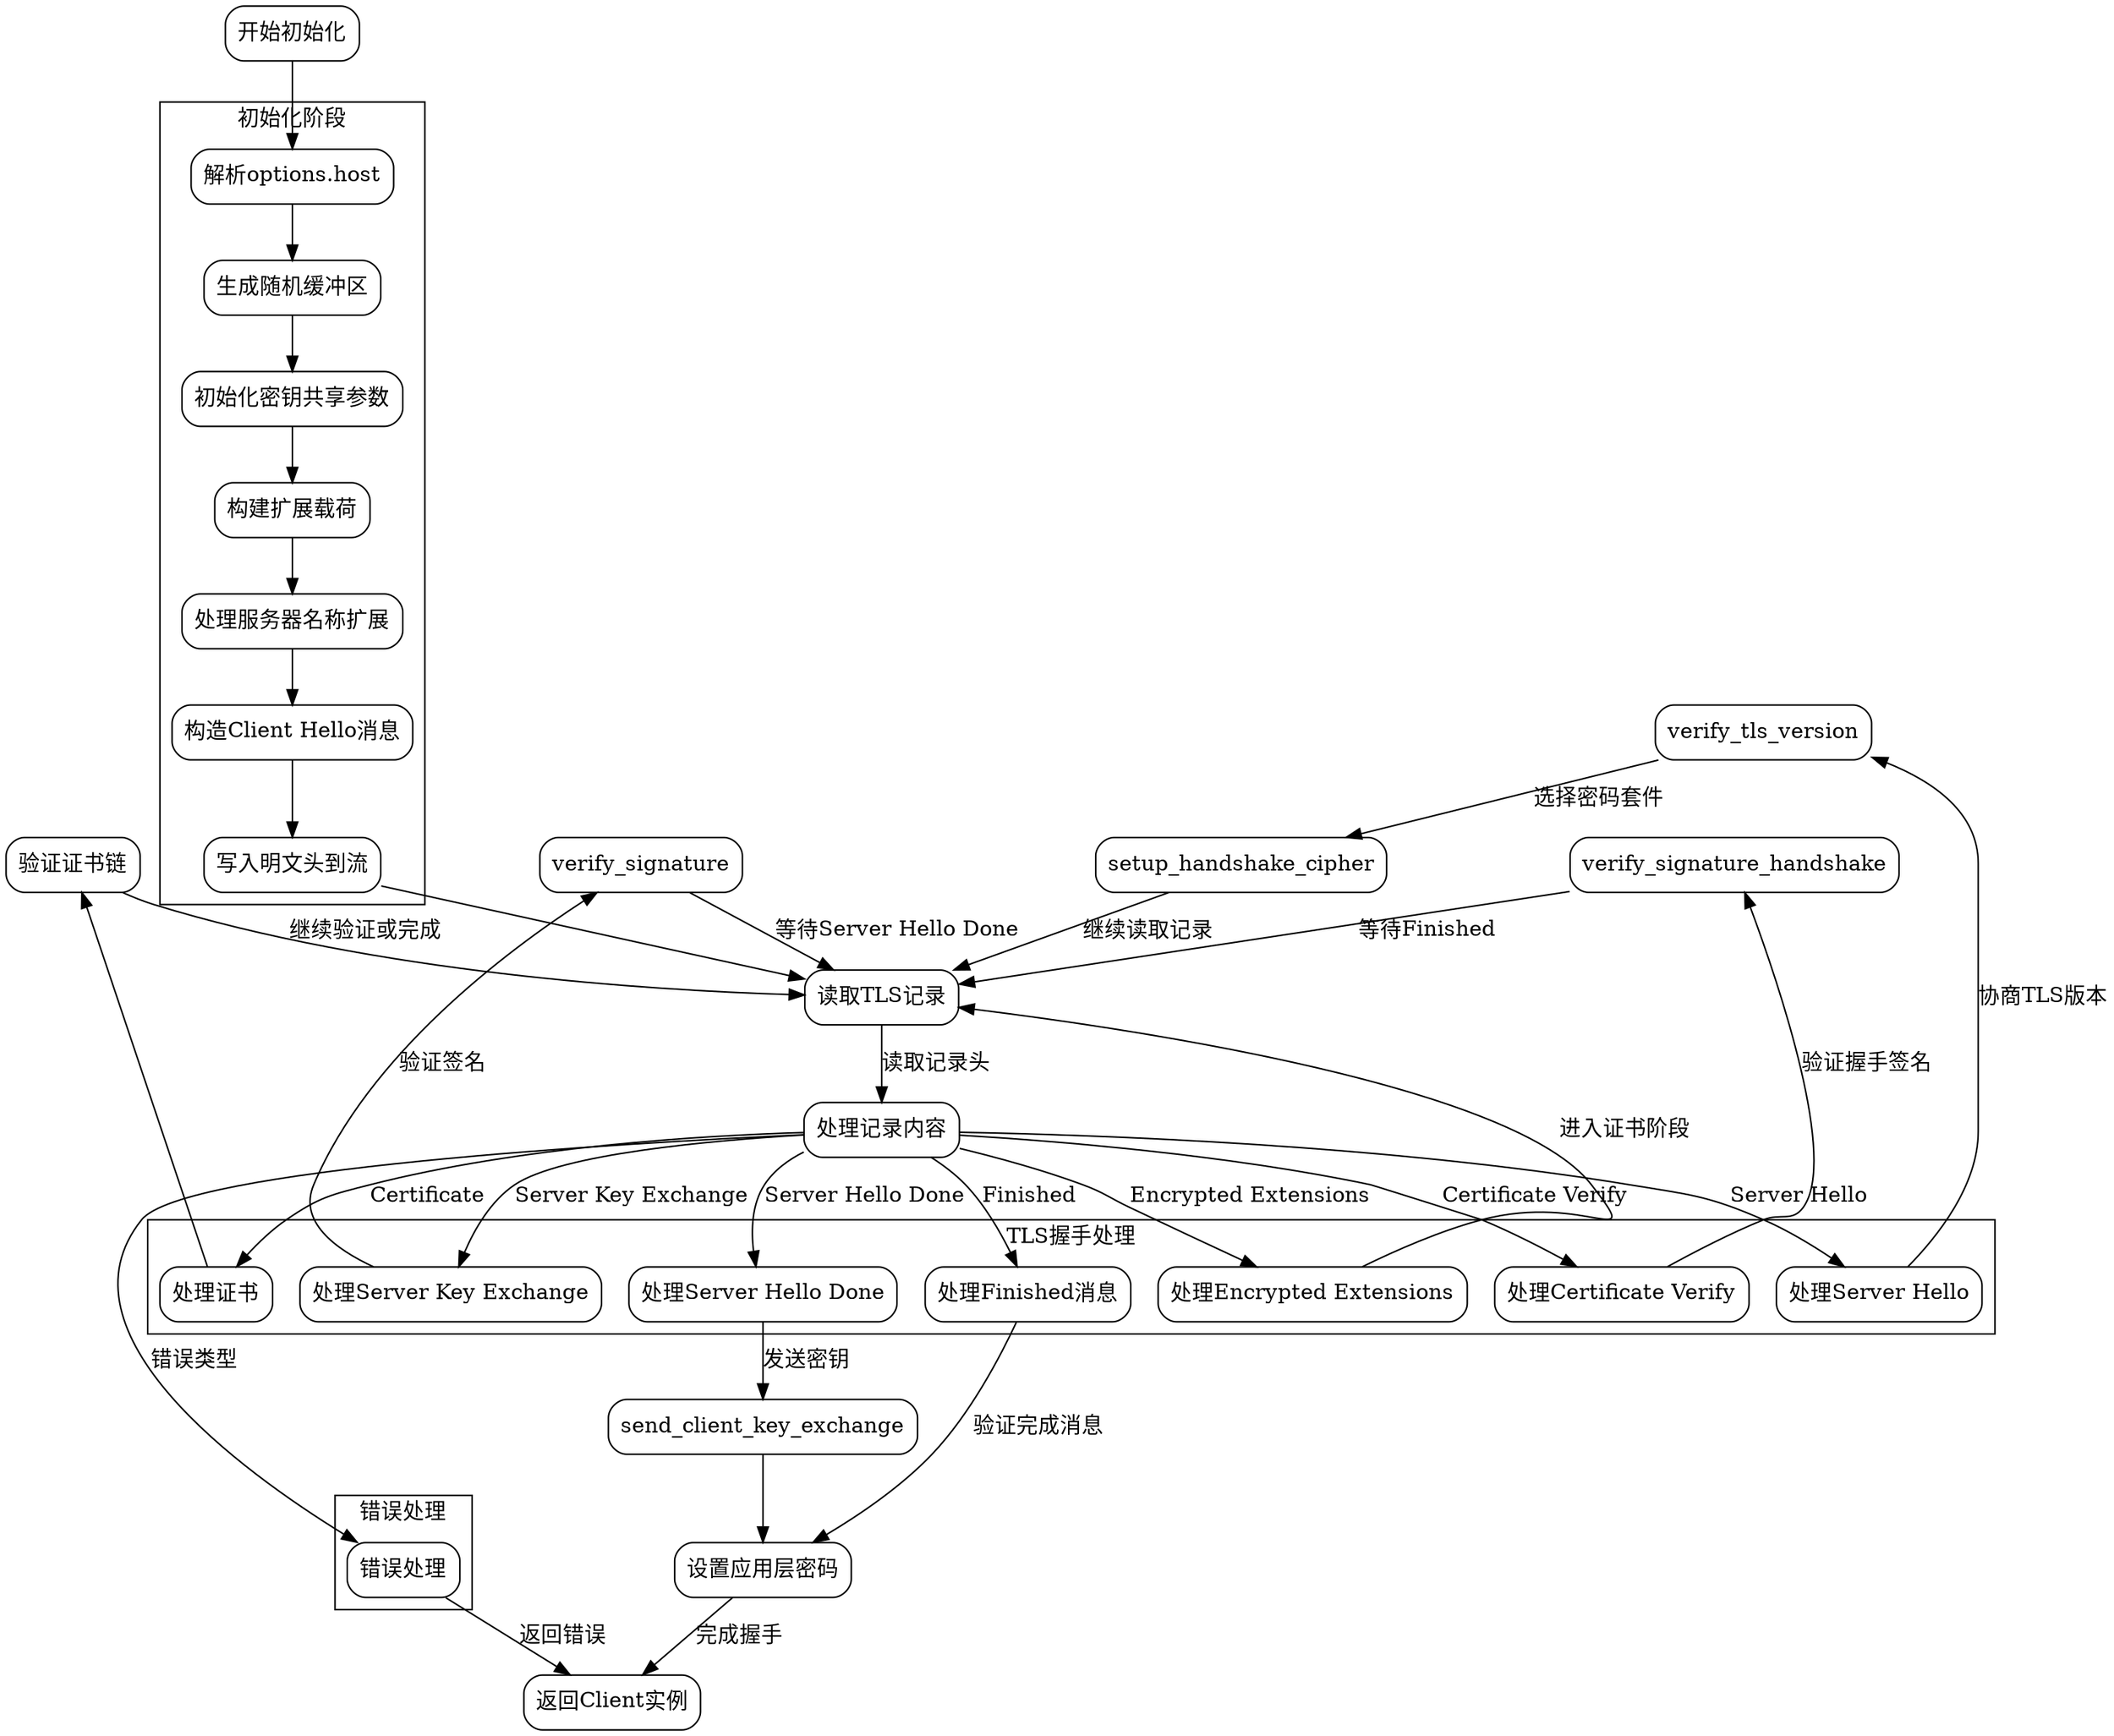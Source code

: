 
digraph TLSClientInitFlow {
    rankdir=TB;
    node [shape=rectangle, style="rounded"];

    start [label="开始初始化"];
    parse_host [label="解析options.host"];
    generate_random [label="生成随机缓冲区"];
    init_key_share [label="初始化密钥共享参数"];
    build_extensions [label="构建扩展载荷"];
    handle_server_name [label="处理服务器名称扩展"];
    construct_client_hello [label="构造Client Hello消息"];
    write_cleartext [label="写入明文头到流"];
    read_record [label="读取TLS记录"];
    process_record [label="处理记录内容"];
    handle_server_hello [label="处理Server Hello"];
    handle_encrypted_ext [label="处理Encrypted Extensions"];
    process_certificates [label="处理证书"];
    verify_cert_chain [label="验证证书链"];
    handle_server_key_exchange [label="处理Server Key Exchange"];
    handle_server_hello_done [label="处理Server Hello Done"];
    handle_certificate_verify [label="处理Certificate Verify"];
    handle_finished [label="处理Finished消息"];
    setup_application_cipher [label="设置应用层密码"];
    return_client [label="返回Client实例"];
    error [label="错误处理"];

    start -> parse_host;
    parse_host -> generate_random;
    generate_random -> init_key_share;
    init_key_share -> build_extensions;
    build_extensions -> handle_server_name;
    handle_server_name -> construct_client_hello;
    construct_client_hello -> write_cleartext;
    write_cleartext -> read_record;

    read_record -> process_record [label="读取记录头"];
    process_record -> handle_server_hello [label="Server Hello"];
    process_record -> handle_encrypted_ext [label="Encrypted Extensions"];
    process_record -> process_certificates [label="Certificate"];
    process_record -> handle_server_key_exchange [label="Server Key Exchange"];
    process_record -> handle_server_hello_done [label="Server Hello Done"];
    process_record -> handle_certificate_verify [label="Certificate Verify"];
    process_record -> handle_finished [label="Finished"];
    process_record -> error [label="错误类型"];

    handle_server_hello -> verify_tls_version [label="协商TLS版本"];
    verify_tls_version -> setup_handshake_cipher [label="选择密码套件"];
    setup_handshake_cipher -> read_record [label="继续读取记录"];

    handle_encrypted_ext -> read_record [label="进入证书阶段"];
    process_certificates -> verify_cert_chain;
    verify_cert_chain -> read_record [label="继续验证或完成"];

    handle_server_key_exchange -> verify_signature [label="验证签名"];
    verify_signature -> read_record [label="等待Server Hello Done"];

    handle_server_hello_done -> send_client_key_exchange [label="发送密钥"];
    send_client_key_exchange -> setup_application_cipher;

    handle_certificate_verify -> verify_signature_handshake [label="验证握手签名"];
    verify_signature_handshake -> read_record [label="等待Finished"];

    handle_finished -> setup_application_cipher [label="验证完成消息"];
    setup_application_cipher -> return_client [label="完成握手"];

    error -> return_client [label="返回错误"];

    // 子流程节点定义
    subgraph cluster_tls_handshake {
        label="TLS握手处理";
        handle_server_hello;
        handle_encrypted_ext;
        process_certificates;
        handle_server_key_exchange;
        handle_server_hello_done;
        handle_certificate_verify;
        handle_finished;
    }

    subgraph cluster_initialization {
        label="初始化阶段";
        parse_host;
        generate_random;
        init_key_share;
        build_extensions;
        handle_server_name;
        construct_client_hello;
        write_cleartext;
    }

    subgraph cluster_error_handling {
        label="错误处理";
        error;
    }
}
